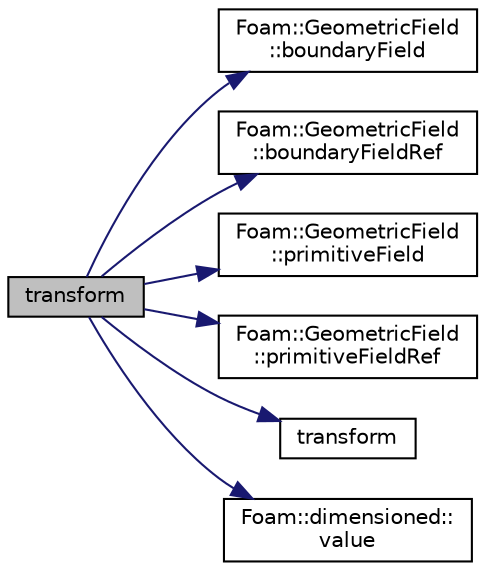 digraph "transform"
{
  bgcolor="transparent";
  edge [fontname="Helvetica",fontsize="10",labelfontname="Helvetica",labelfontsize="10"];
  node [fontname="Helvetica",fontsize="10",shape=record];
  rankdir="LR";
  Node1 [label="transform",height=0.2,width=0.4,color="black", fillcolor="grey75", style="filled", fontcolor="black"];
  Node1 -> Node2 [color="midnightblue",fontsize="10",style="solid",fontname="Helvetica"];
  Node2 [label="Foam::GeometricField\l::boundaryField",height=0.2,width=0.4,color="black",URL="$a00937.html#a6987ef31fb532d0fc43c84eca14fe558",tooltip="Return const-reference to the boundary field. "];
  Node1 -> Node3 [color="midnightblue",fontsize="10",style="solid",fontname="Helvetica"];
  Node3 [label="Foam::GeometricField\l::boundaryFieldRef",height=0.2,width=0.4,color="black",URL="$a00937.html#af3831c9fea9f6ae7532a6d57cc67c959",tooltip="Return a reference to the boundary field. "];
  Node1 -> Node4 [color="midnightblue",fontsize="10",style="solid",fontname="Helvetica"];
  Node4 [label="Foam::GeometricField\l::primitiveField",height=0.2,width=0.4,color="black",URL="$a00937.html#ab5d7029d12b148265a0573939f56756a",tooltip="Return a const-reference to the internal field. "];
  Node1 -> Node5 [color="midnightblue",fontsize="10",style="solid",fontname="Helvetica"];
  Node5 [label="Foam::GeometricField\l::primitiveFieldRef",height=0.2,width=0.4,color="black",URL="$a00937.html#a1c19f056796aa3c294dccefee1f7d26d",tooltip="Return a reference to the internal field. "];
  Node1 -> Node6 [color="midnightblue",fontsize="10",style="solid",fontname="Helvetica"];
  Node6 [label="transform",height=0.2,width=0.4,color="black",URL="$a10936.html#a919915170941701c1223291531ad010c"];
  Node1 -> Node7 [color="midnightblue",fontsize="10",style="solid",fontname="Helvetica"];
  Node7 [label="Foam::dimensioned::\lvalue",height=0.2,width=0.4,color="black",URL="$a00540.html#a080d3824651cfcf52f72acceec615aaa",tooltip="Return const reference to value. "];
}
